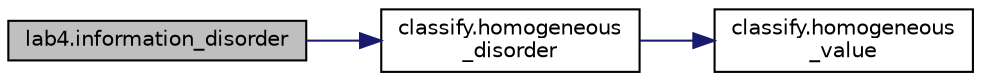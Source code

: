 digraph "lab4.information_disorder"
{
  edge [fontname="Helvetica",fontsize="10",labelfontname="Helvetica",labelfontsize="10"];
  node [fontname="Helvetica",fontsize="10",shape=record];
  rankdir="LR";
  Node1 [label="lab4.information_disorder",height=0.2,width=0.4,color="black", fillcolor="grey75", style="filled", fontcolor="black"];
  Node1 -> Node2 [color="midnightblue",fontsize="10",style="solid",fontname="Helvetica"];
  Node2 [label="classify.homogeneous\l_disorder",height=0.2,width=0.4,color="black", fillcolor="white", style="filled",URL="$namespaceclassify.html#a479758ad5c9afb7c177bfce091fb5d67"];
  Node2 -> Node3 [color="midnightblue",fontsize="10",style="solid",fontname="Helvetica"];
  Node3 [label="classify.homogeneous\l_value",height=0.2,width=0.4,color="black", fillcolor="white", style="filled",URL="$namespaceclassify.html#aaaeafd0c793635d8e63598e8d42e2fde"];
}
